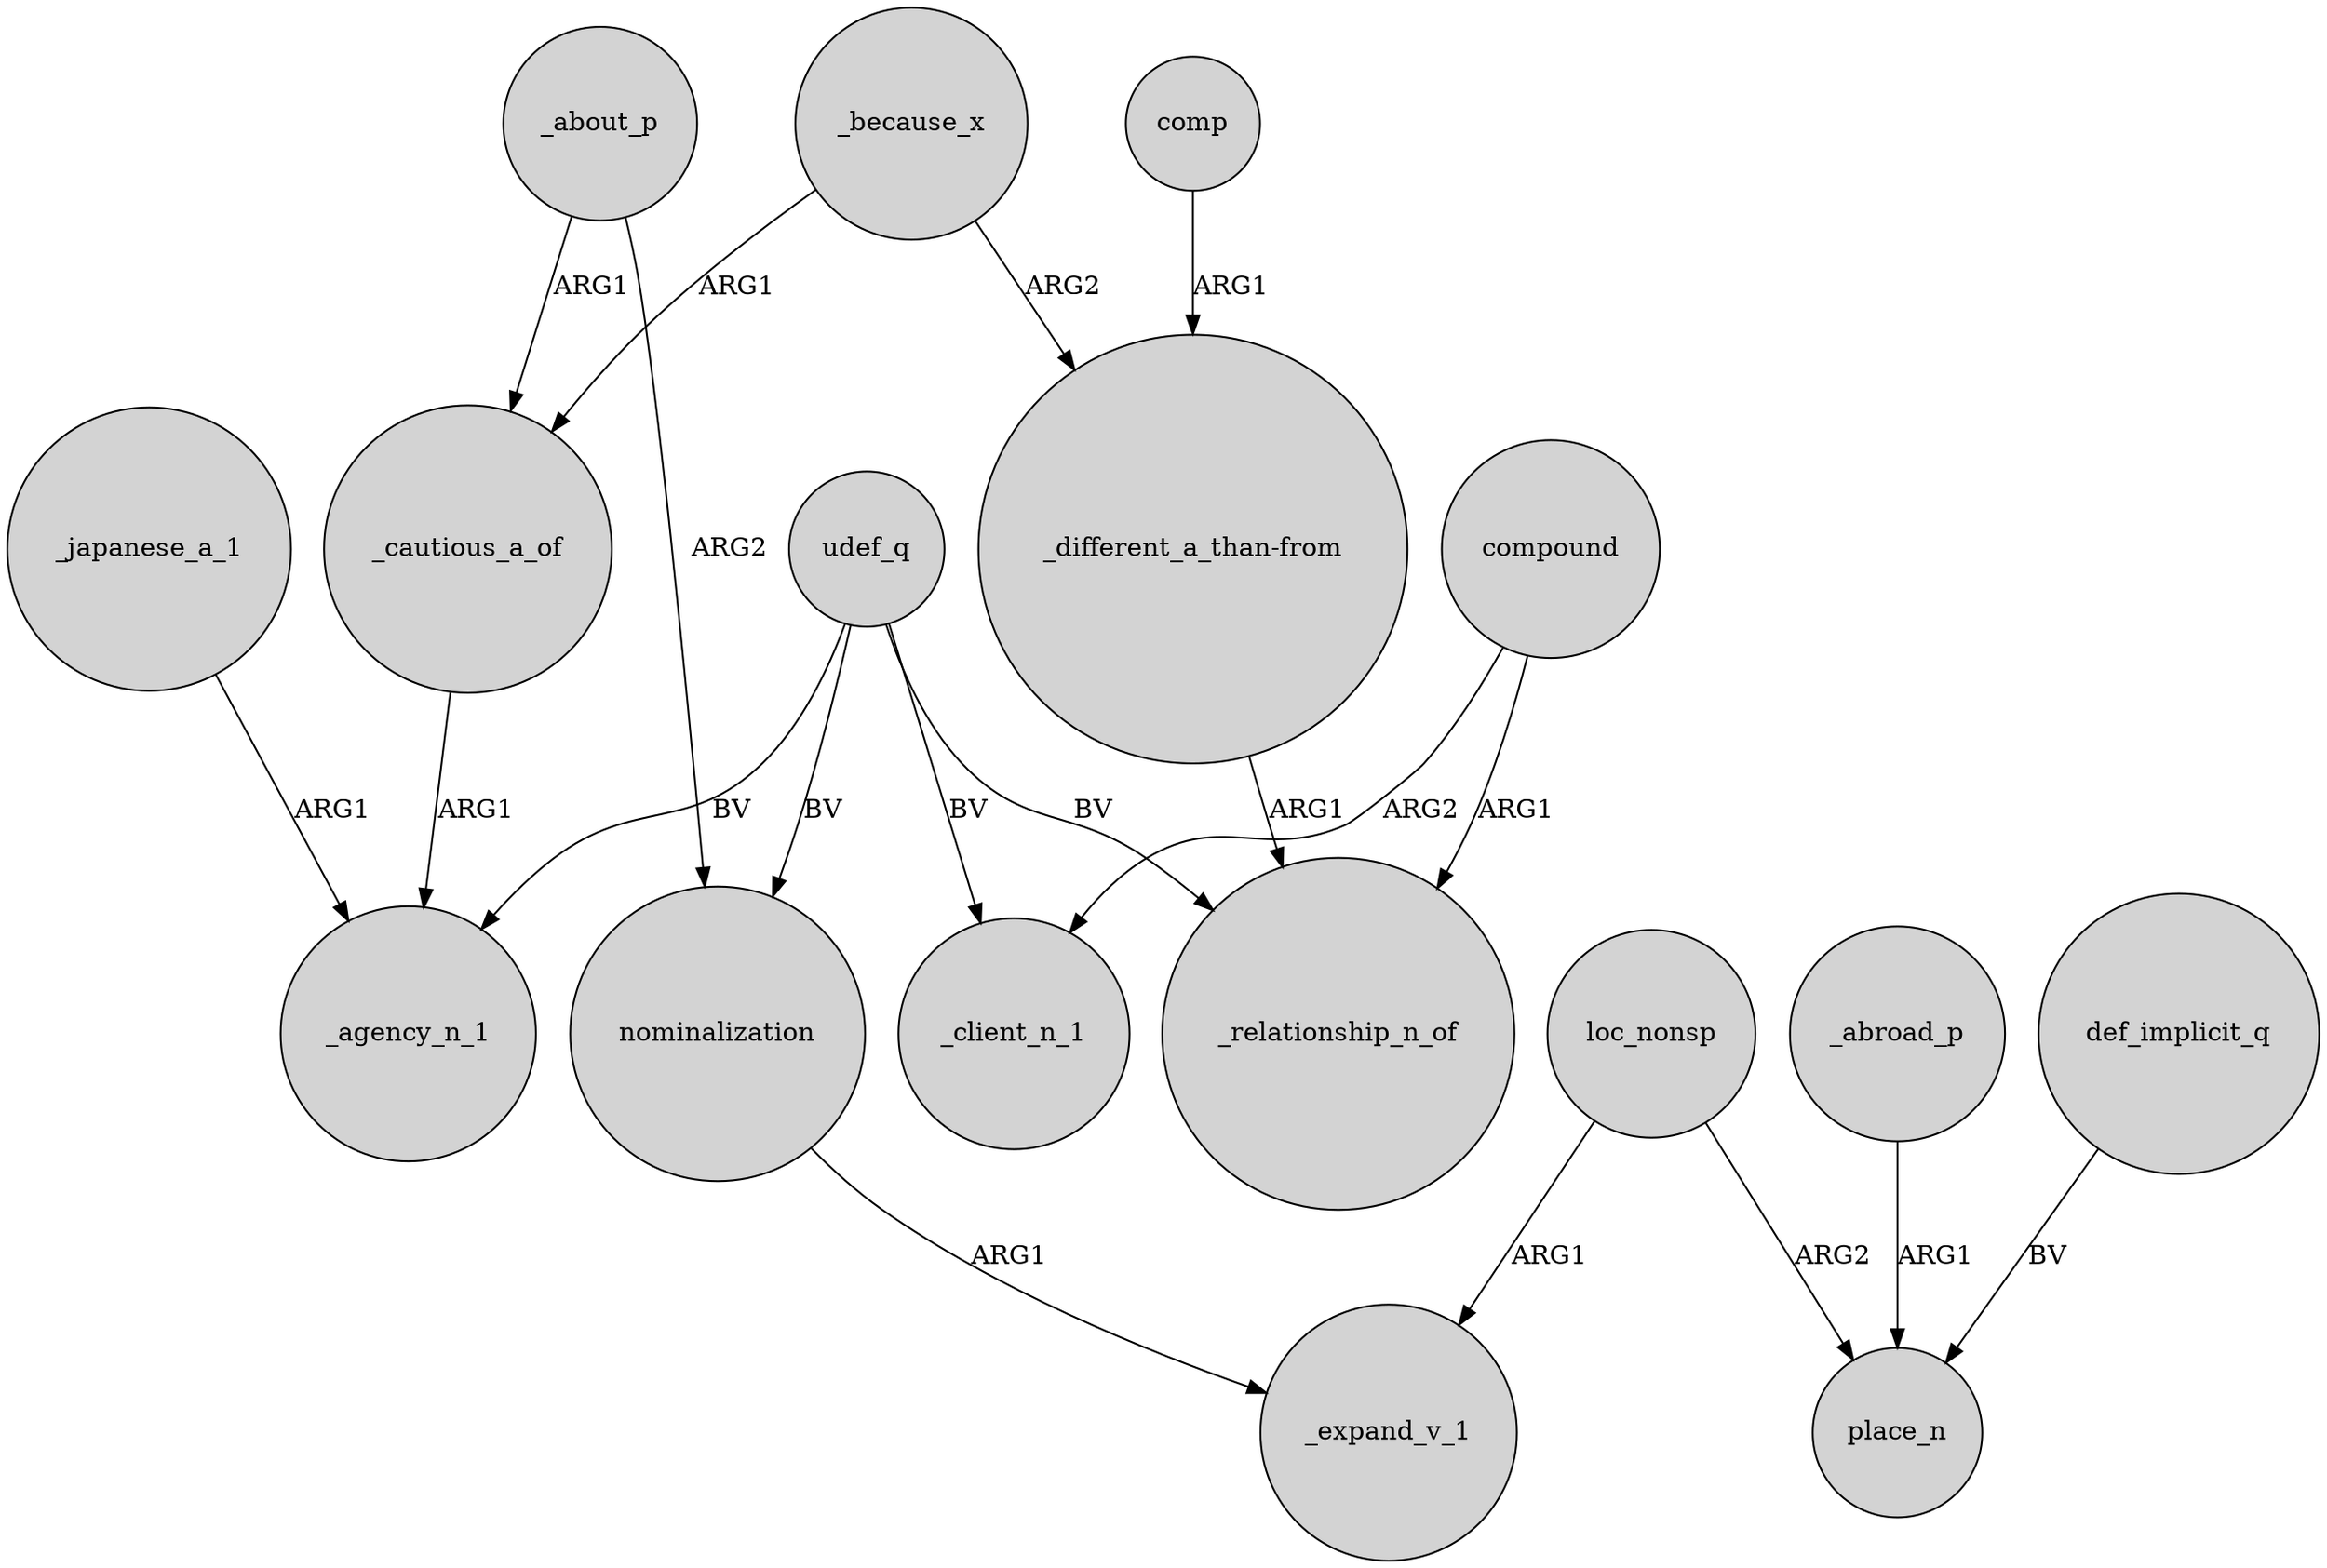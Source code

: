 digraph {
	node [shape=circle style=filled]
	udef_q -> _agency_n_1 [label=BV]
	def_implicit_q -> place_n [label=BV]
	_because_x -> _cautious_a_of [label=ARG1]
	"_different_a_than-from" -> _relationship_n_of [label=ARG1]
	udef_q -> nominalization [label=BV]
	_about_p -> nominalization [label=ARG2]
	_about_p -> _cautious_a_of [label=ARG1]
	compound -> _relationship_n_of [label=ARG1]
	nominalization -> _expand_v_1 [label=ARG1]
	_because_x -> "_different_a_than-from" [label=ARG2]
	_abroad_p -> place_n [label=ARG1]
	_cautious_a_of -> _agency_n_1 [label=ARG1]
	compound -> _client_n_1 [label=ARG2]
	comp -> "_different_a_than-from" [label=ARG1]
	_japanese_a_1 -> _agency_n_1 [label=ARG1]
	loc_nonsp -> place_n [label=ARG2]
	udef_q -> _relationship_n_of [label=BV]
	udef_q -> _client_n_1 [label=BV]
	loc_nonsp -> _expand_v_1 [label=ARG1]
}
